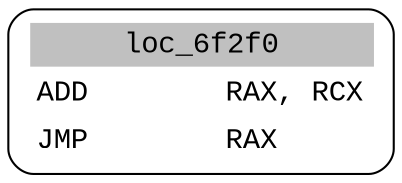 digraph asm_graph {
1941 [
shape="Mrecord" fontname="Courier New"label =<<table border="0" cellborder="0" cellpadding="3"><tr><td align="center" colspan="2" bgcolor="grey">loc_6f2f0</td></tr><tr><td align="left">ADD        RAX, RCX</td></tr><tr><td align="left">JMP        RAX</td></tr></table>> ];
}